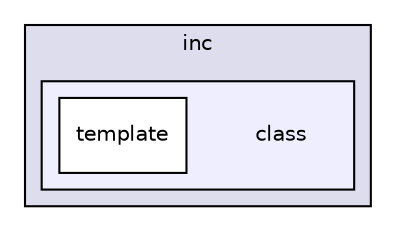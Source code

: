 digraph "class" {
  compound=true
  node [ fontsize="10", fontname="Helvetica"];
  edge [ labelfontsize="10", labelfontname="Helvetica"];
  subgraph clusterdir_ef35519cefd621f663612ebad34cbfc9 {
    graph [ bgcolor="#ddddee", pencolor="black", label="inc" fontname="Helvetica", fontsize="10", URL="dir_ef35519cefd621f663612ebad34cbfc9.html"]
  subgraph clusterdir_23b8956a4518e3beec6402c1bb795b19 {
    graph [ bgcolor="#eeeeff", pencolor="black", label="" URL="dir_23b8956a4518e3beec6402c1bb795b19.html"];
    dir_23b8956a4518e3beec6402c1bb795b19 [shape=plaintext label="class"];
    dir_dc647c9809a4339e7b524a7fd0fd67f0 [shape=box label="template" color="black" fillcolor="white" style="filled" URL="dir_dc647c9809a4339e7b524a7fd0fd67f0.html"];
  }
  }
}
